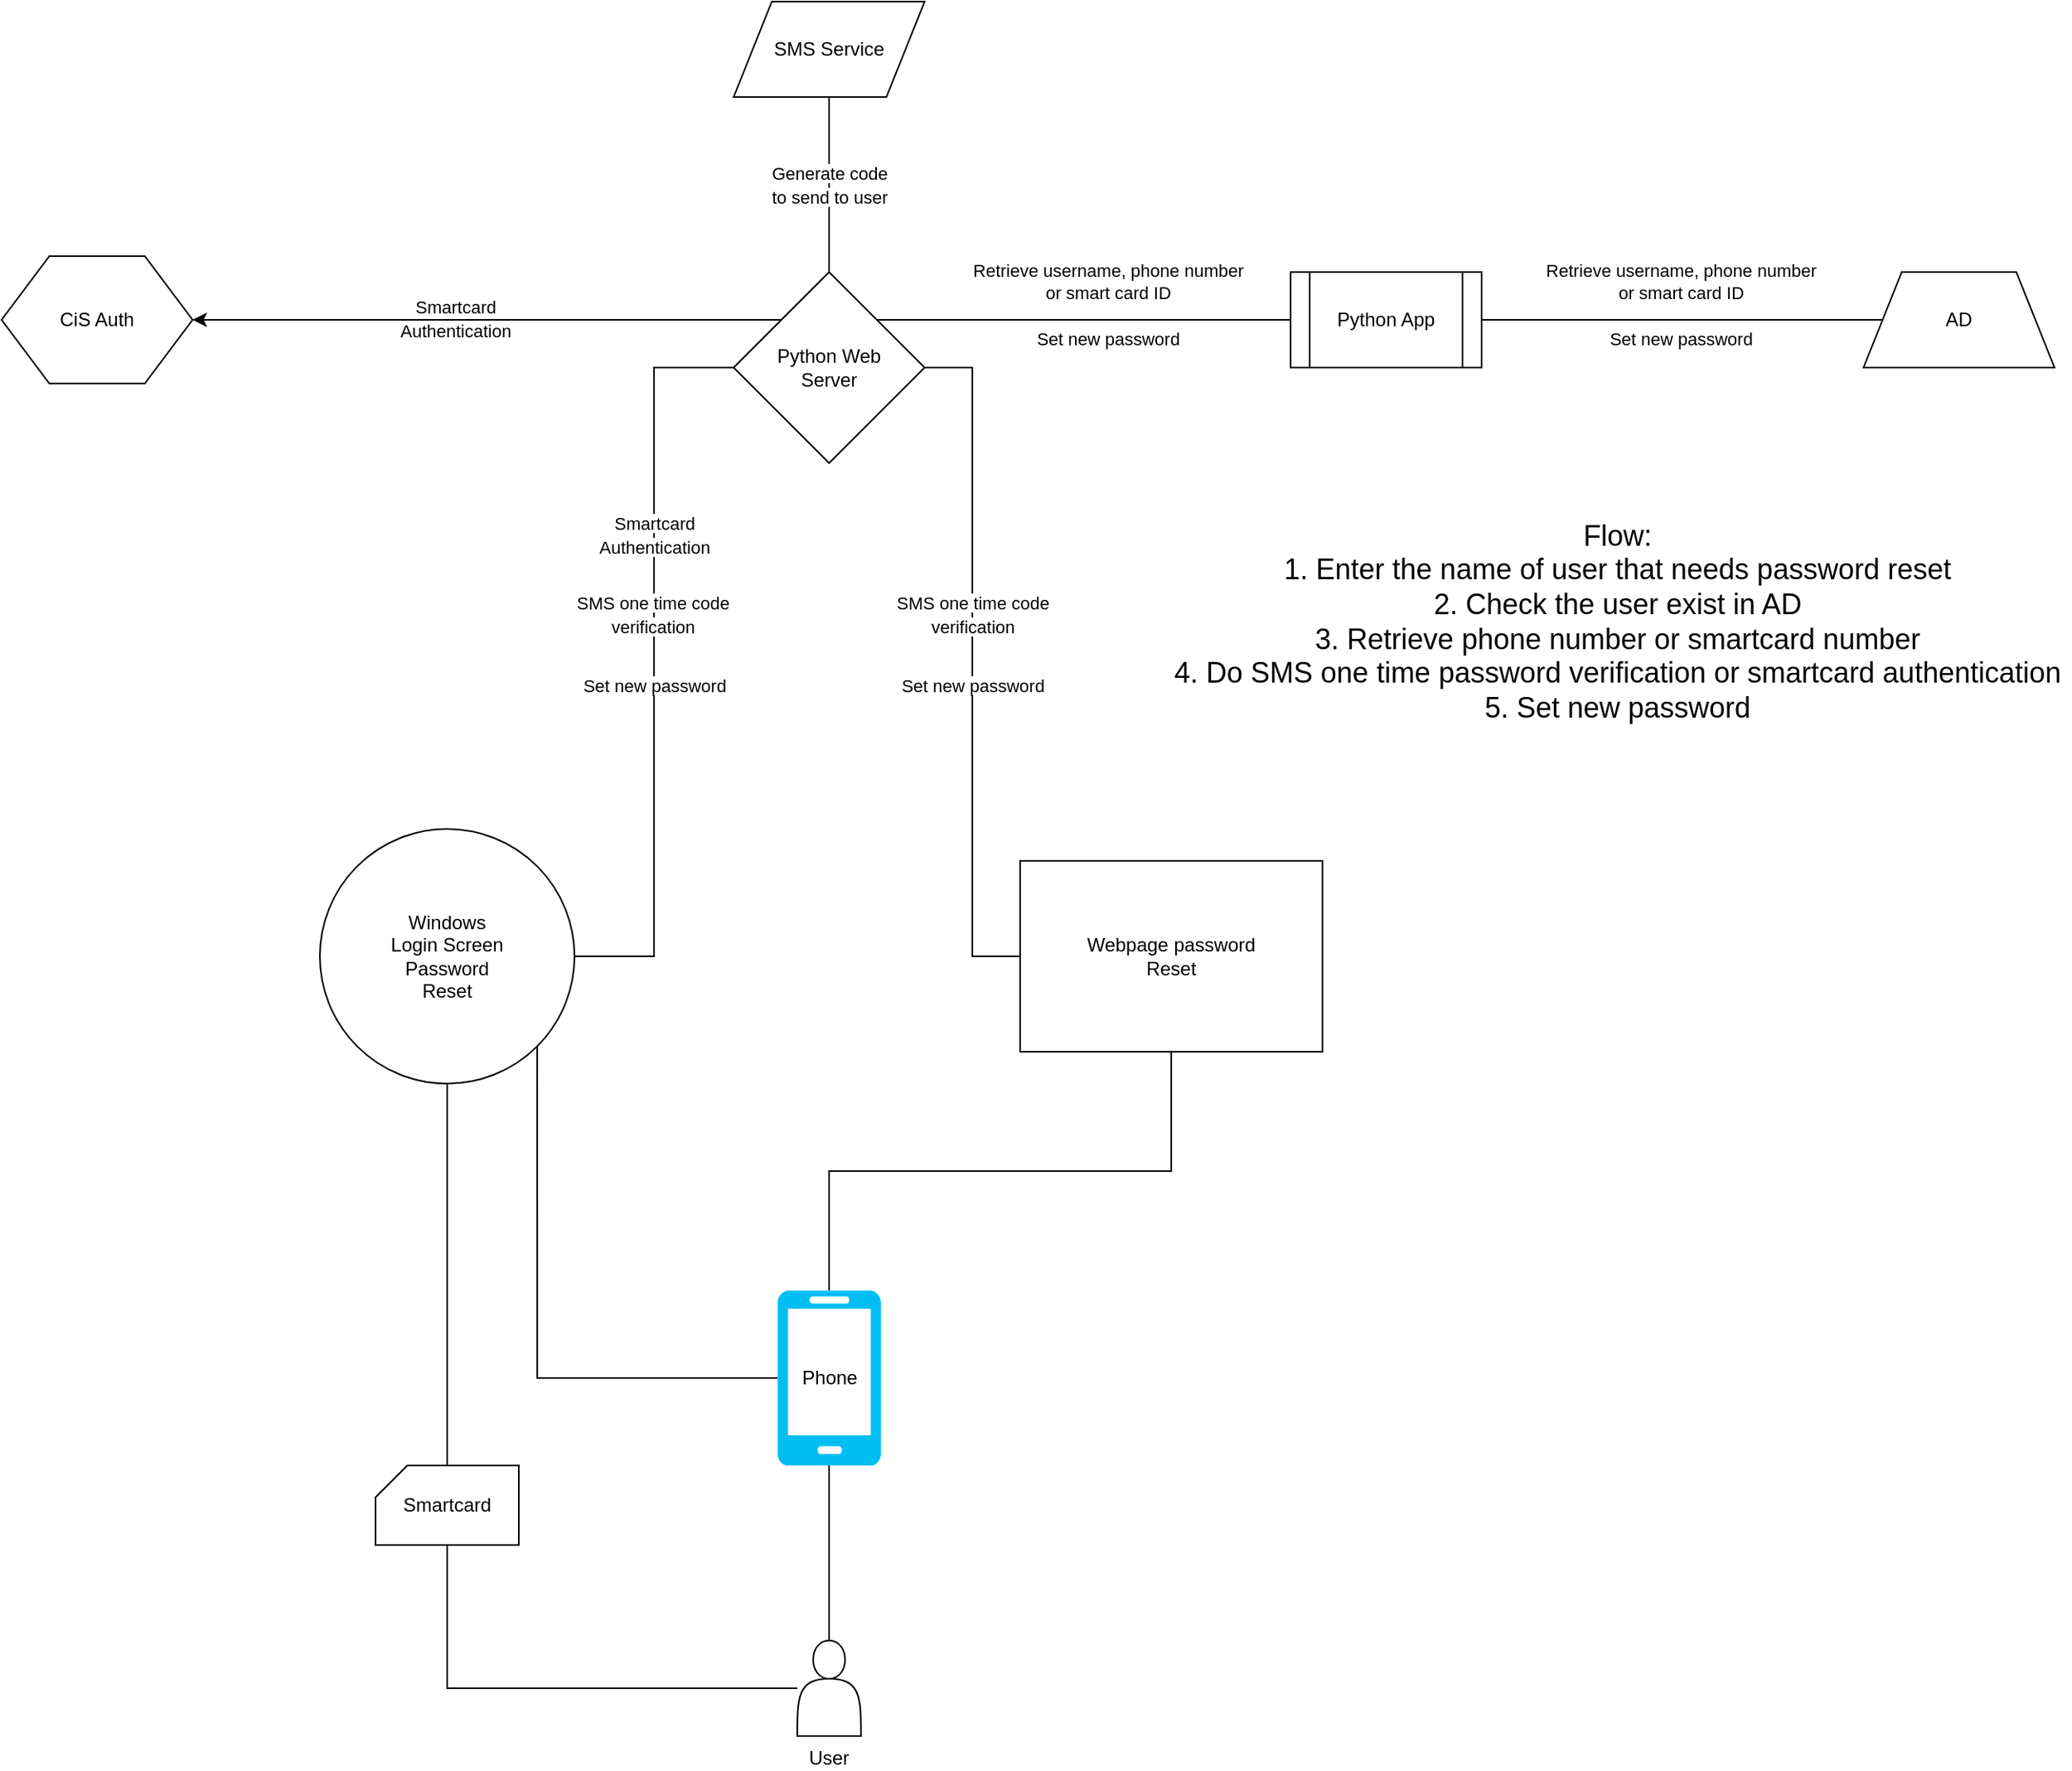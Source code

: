 <mxfile version="13.1.1" type="device"><diagram id="oXU1hqyUfH3UW2J4sK1j" name="Page-1"><mxGraphModel dx="3272" dy="1847" grid="1" gridSize="10" guides="1" tooltips="1" connect="1" arrows="1" fold="1" page="1" pageScale="1" pageWidth="3300" pageHeight="4681" math="0" shadow="0"><root><mxCell id="0"/><mxCell id="1" parent="0"/><mxCell id="G-PewAmRx-ASH6WYsfkp-4" value="" style="edgeStyle=orthogonalEdgeStyle;rounded=0;orthogonalLoop=1;jettySize=auto;html=1;entryX=0;entryY=0.5;entryDx=0;entryDy=0;endArrow=none;endFill=0;" parent="1" source="G-PewAmRx-ASH6WYsfkp-1" target="G-PewAmRx-ASH6WYsfkp-3" edge="1"><mxGeometry x="0.106" relative="1" as="geometry"><mxPoint as="offset"/></mxGeometry></mxCell><mxCell id="G-PewAmRx-ASH6WYsfkp-1" value="Windows&lt;br&gt;Login Screen&lt;br&gt;Password&lt;br&gt;Reset" style="ellipse;whiteSpace=wrap;html=1;aspect=fixed;" parent="1" vertex="1"><mxGeometry x="950" y="550" width="160" height="160" as="geometry"/></mxCell><mxCell id="G-PewAmRx-ASH6WYsfkp-5" value="" style="edgeStyle=orthogonalEdgeStyle;rounded=0;orthogonalLoop=1;jettySize=auto;html=1;entryX=1;entryY=0.5;entryDx=0;entryDy=0;endArrow=none;endFill=0;" parent="1" source="G-PewAmRx-ASH6WYsfkp-2" target="G-PewAmRx-ASH6WYsfkp-3" edge="1"><mxGeometry x="0.116" relative="1" as="geometry"><mxPoint as="offset"/></mxGeometry></mxCell><mxCell id="G-PewAmRx-ASH6WYsfkp-2" value="Webpage password&lt;br&gt;Reset" style="rounded=0;whiteSpace=wrap;html=1;" parent="1" vertex="1"><mxGeometry x="1390" y="570" width="190" height="120" as="geometry"/></mxCell><mxCell id="G-PewAmRx-ASH6WYsfkp-16" style="edgeStyle=orthogonalEdgeStyle;rounded=0;orthogonalLoop=1;jettySize=auto;html=1;exitX=1;exitY=0;exitDx=0;exitDy=0;entryX=0;entryY=0.5;entryDx=0;entryDy=0;endArrow=none;endFill=0;" parent="1" source="G-PewAmRx-ASH6WYsfkp-3" target="G-PewAmRx-ASH6WYsfkp-15" edge="1"><mxGeometry relative="1" as="geometry"/></mxCell><mxCell id="Pu-AK-TtBA_Rk1gYY-IL-1" style="edgeStyle=orthogonalEdgeStyle;rounded=0;orthogonalLoop=1;jettySize=auto;html=1;exitX=0;exitY=0;exitDx=0;exitDy=0;entryX=1;entryY=0.5;entryDx=0;entryDy=0;" parent="1" source="G-PewAmRx-ASH6WYsfkp-3" target="G-PewAmRx-ASH6WYsfkp-11" edge="1"><mxGeometry relative="1" as="geometry"/></mxCell><mxCell id="G-PewAmRx-ASH6WYsfkp-3" value="Python Web&lt;br&gt;Server" style="rhombus;whiteSpace=wrap;html=1;" parent="1" vertex="1"><mxGeometry x="1210" y="200" width="120" height="120" as="geometry"/></mxCell><mxCell id="G-PewAmRx-ASH6WYsfkp-7" value="" style="edgeStyle=orthogonalEdgeStyle;rounded=0;orthogonalLoop=1;jettySize=auto;html=1;entryX=0.5;entryY=0;entryDx=0;entryDy=0;endArrow=none;endFill=0;" parent="1" source="G-PewAmRx-ASH6WYsfkp-6" target="G-PewAmRx-ASH6WYsfkp-3" edge="1"><mxGeometry relative="1" as="geometry"/></mxCell><mxCell id="G-PewAmRx-ASH6WYsfkp-6" value="SMS Service" style="shape=parallelogram;perimeter=parallelogramPerimeter;whiteSpace=wrap;html=1;" parent="1" vertex="1"><mxGeometry x="1210" y="30" width="120" height="60" as="geometry"/></mxCell><mxCell id="G-PewAmRx-ASH6WYsfkp-9" value="AD" style="shape=trapezoid;perimeter=trapezoidPerimeter;whiteSpace=wrap;html=1;" parent="1" vertex="1"><mxGeometry x="1920" y="200" width="120" height="60" as="geometry"/></mxCell><mxCell id="G-PewAmRx-ASH6WYsfkp-11" value="CiS Auth" style="shape=hexagon;perimeter=hexagonPerimeter2;whiteSpace=wrap;html=1;" parent="1" vertex="1"><mxGeometry x="750" y="190" width="120" height="80" as="geometry"/></mxCell><mxCell id="G-PewAmRx-ASH6WYsfkp-17" value="" style="edgeStyle=orthogonalEdgeStyle;rounded=0;orthogonalLoop=1;jettySize=auto;html=1;exitX=1;exitY=0.5;exitDx=0;exitDy=0;entryX=0;entryY=0.5;entryDx=0;entryDy=0;endArrow=none;endFill=0;" parent="1" source="G-PewAmRx-ASH6WYsfkp-15" target="G-PewAmRx-ASH6WYsfkp-9" edge="1"><mxGeometry relative="1" as="geometry"/></mxCell><mxCell id="G-PewAmRx-ASH6WYsfkp-15" value="Python App" style="shape=process;whiteSpace=wrap;html=1;backgroundOutline=1;" parent="1" vertex="1"><mxGeometry x="1560" y="200" width="120" height="60" as="geometry"/></mxCell><mxCell id="G-PewAmRx-ASH6WYsfkp-22" style="edgeStyle=orthogonalEdgeStyle;rounded=0;orthogonalLoop=1;jettySize=auto;html=1;entryX=0.5;entryY=1;entryDx=0;entryDy=0;entryPerimeter=0;endArrow=none;endFill=0;" parent="1" source="G-PewAmRx-ASH6WYsfkp-19" target="G-PewAmRx-ASH6WYsfkp-21" edge="1"><mxGeometry relative="1" as="geometry"/></mxCell><mxCell id="G-PewAmRx-ASH6WYsfkp-26" style="edgeStyle=orthogonalEdgeStyle;rounded=0;orthogonalLoop=1;jettySize=auto;html=1;entryX=0.5;entryY=1;entryDx=0;entryDy=0;entryPerimeter=0;endArrow=none;endFill=0;" parent="1" source="G-PewAmRx-ASH6WYsfkp-19" target="G-PewAmRx-ASH6WYsfkp-25" edge="1"><mxGeometry relative="1" as="geometry"/></mxCell><mxCell id="G-PewAmRx-ASH6WYsfkp-19" value="User" style="shape=actor;whiteSpace=wrap;html=1;labelPosition=center;verticalLabelPosition=bottom;align=center;verticalAlign=top;" parent="1" vertex="1"><mxGeometry x="1250" y="1060" width="40" height="60" as="geometry"/></mxCell><mxCell id="G-PewAmRx-ASH6WYsfkp-23" style="edgeStyle=orthogonalEdgeStyle;rounded=0;orthogonalLoop=1;jettySize=auto;html=1;entryX=0.5;entryY=1;entryDx=0;entryDy=0;endArrow=none;endFill=0;" parent="1" source="G-PewAmRx-ASH6WYsfkp-21" target="G-PewAmRx-ASH6WYsfkp-1" edge="1"><mxGeometry relative="1" as="geometry"/></mxCell><mxCell id="G-PewAmRx-ASH6WYsfkp-21" value="Smartcard" style="verticalLabelPosition=middle;verticalAlign=middle;html=1;shape=card;whiteSpace=wrap;size=20;arcSize=12;labelPosition=center;align=center;" parent="1" vertex="1"><mxGeometry x="985" y="950" width="90" height="50" as="geometry"/></mxCell><mxCell id="G-PewAmRx-ASH6WYsfkp-27" style="edgeStyle=orthogonalEdgeStyle;rounded=0;orthogonalLoop=1;jettySize=auto;html=1;exitX=0.5;exitY=0;exitDx=0;exitDy=0;exitPerimeter=0;entryX=0.5;entryY=1;entryDx=0;entryDy=0;endArrow=none;endFill=0;" parent="1" source="G-PewAmRx-ASH6WYsfkp-25" target="G-PewAmRx-ASH6WYsfkp-2" edge="1"><mxGeometry relative="1" as="geometry"/></mxCell><mxCell id="G-PewAmRx-ASH6WYsfkp-28" style="edgeStyle=orthogonalEdgeStyle;rounded=0;orthogonalLoop=1;jettySize=auto;html=1;entryX=1;entryY=1;entryDx=0;entryDy=0;endArrow=none;endFill=0;" parent="1" source="G-PewAmRx-ASH6WYsfkp-25" target="G-PewAmRx-ASH6WYsfkp-1" edge="1"><mxGeometry relative="1" as="geometry"/></mxCell><mxCell id="G-PewAmRx-ASH6WYsfkp-25" value="Phone" style="verticalLabelPosition=middle;html=1;verticalAlign=middle;align=center;strokeColor=none;fillColor=#00BEF2;shape=mxgraph.azure.mobile;pointerEvents=1;labelPosition=center;" parent="1" vertex="1"><mxGeometry x="1237.5" y="840" width="65" height="110" as="geometry"/></mxCell><mxCell id="G-PewAmRx-ASH6WYsfkp-31" value="&lt;font style=&quot;font-size: 18px&quot;&gt;Flow:&lt;br&gt;1. Enter the name of user that needs password reset&lt;br&gt;2. Check the user exist in AD&lt;br&gt;3. Retrieve phone number or smartcard number&lt;br&gt;4. Do SMS one time password verification or smartcard authentication&lt;br&gt;5. Set new password&lt;/font&gt;" style="text;html=1;align=center;verticalAlign=middle;resizable=0;points=[];autosize=1;" parent="1" vertex="1"><mxGeometry x="1480" y="370" width="570" height="100" as="geometry"/></mxCell><mxCell id="syz9rBlVHISzBI9Y0l-L-3" value="&lt;span style=&quot;font-size: 11px ; background-color: rgb(255 , 255 , 255)&quot;&gt;Retrieve username, phone number&lt;/span&gt;&lt;br style=&quot;font-size: 11px&quot;&gt;&lt;span style=&quot;font-size: 11px ; background-color: rgb(255 , 255 , 255)&quot;&gt;or smart card ID&lt;/span&gt;&lt;br style=&quot;font-size: 11px&quot;&gt;&lt;br style=&quot;font-size: 11px&quot;&gt;&lt;span style=&quot;font-size: 11px ; background-color: rgb(255 , 255 , 255)&quot;&gt;Set new password&lt;/span&gt;" style="text;html=1;align=center;verticalAlign=middle;resizable=0;points=[];autosize=1;" parent="1" vertex="1"><mxGeometry x="1350" y="190" width="190" height="60" as="geometry"/></mxCell><mxCell id="syz9rBlVHISzBI9Y0l-L-4" value="&lt;span style=&quot;font-size: 11px ; background-color: rgb(255 , 255 , 255)&quot;&gt;Retrieve username, phone number&lt;/span&gt;&lt;br style=&quot;font-size: 11px&quot;&gt;&lt;span style=&quot;font-size: 11px ; background-color: rgb(255 , 255 , 255)&quot;&gt;or smart card ID&lt;/span&gt;&lt;br style=&quot;font-size: 11px&quot;&gt;&lt;br style=&quot;font-size: 11px&quot;&gt;&lt;span style=&quot;font-size: 11px ; background-color: rgb(255 , 255 , 255)&quot;&gt;Set new password&lt;/span&gt;" style="text;html=1;align=center;verticalAlign=middle;resizable=0;points=[];autosize=1;" parent="1" vertex="1"><mxGeometry x="1710" y="190" width="190" height="60" as="geometry"/></mxCell><mxCell id="syz9rBlVHISzBI9Y0l-L-5" value="&lt;span style=&quot;font-size: 11px ; background-color: rgb(255 , 255 , 255)&quot;&gt;Generate code&lt;/span&gt;&lt;br style=&quot;font-size: 11px&quot;&gt;&lt;span style=&quot;font-size: 11px ; background-color: rgb(255 , 255 , 255)&quot;&gt;to send to user&lt;/span&gt;" style="text;html=1;align=center;verticalAlign=middle;resizable=0;points=[];autosize=1;" parent="1" vertex="1"><mxGeometry x="1225" y="130" width="90" height="30" as="geometry"/></mxCell><mxCell id="syz9rBlVHISzBI9Y0l-L-6" value="&lt;span style=&quot;font-size: 11px ; background-color: rgb(255 , 255 , 255)&quot;&gt;Smartcard&lt;/span&gt;&lt;br style=&quot;font-size: 11px&quot;&gt;&lt;span style=&quot;font-size: 11px ; background-color: rgb(255 , 255 , 255)&quot;&gt;Authentication&lt;/span&gt;" style="text;html=1;align=center;verticalAlign=middle;resizable=0;points=[];autosize=1;" parent="1" vertex="1"><mxGeometry x="990" y="214" width="90" height="30" as="geometry"/></mxCell><mxCell id="syz9rBlVHISzBI9Y0l-L-7" value="&lt;span style=&quot;font-size: 11px ; background-color: rgb(255 , 255 , 255)&quot;&gt;Smartcard&lt;/span&gt;&lt;br style=&quot;font-size: 11px&quot;&gt;&lt;span style=&quot;font-size: 11px ; background-color: rgb(255 , 255 , 255)&quot;&gt;Authentication&lt;/span&gt;" style="text;html=1;align=center;verticalAlign=middle;resizable=0;points=[];autosize=1;" parent="1" vertex="1"><mxGeometry x="1115" y="350" width="90" height="30" as="geometry"/></mxCell><mxCell id="syz9rBlVHISzBI9Y0l-L-10" value="&lt;span style=&quot;font-size: 11px ; background-color: rgb(255 , 255 , 255)&quot;&gt;SMS one time code&lt;/span&gt;&lt;br style=&quot;font-size: 11px&quot;&gt;&lt;span style=&quot;font-size: 11px ; background-color: rgb(255 , 255 , 255)&quot;&gt;verification&lt;/span&gt;" style="text;html=1;align=center;verticalAlign=middle;resizable=0;points=[];autosize=1;" parent="1" vertex="1"><mxGeometry x="1104" y="400" width="110" height="30" as="geometry"/></mxCell><mxCell id="syz9rBlVHISzBI9Y0l-L-11" value="&lt;span style=&quot;font-size: 11px ; background-color: rgb(255 , 255 , 255)&quot;&gt;Set new password&lt;/span&gt;" style="text;html=1;align=center;verticalAlign=middle;resizable=0;points=[];autosize=1;" parent="1" vertex="1"><mxGeometry x="1105" y="450" width="110" height="20" as="geometry"/></mxCell><mxCell id="syz9rBlVHISzBI9Y0l-L-12" value="&lt;span style=&quot;font-size: 11px ; background-color: rgb(255 , 255 , 255)&quot;&gt;SMS one time code&lt;/span&gt;&lt;br style=&quot;font-size: 11px&quot;&gt;&lt;span style=&quot;font-size: 11px ; background-color: rgb(255 , 255 , 255)&quot;&gt;verification&lt;/span&gt;" style="text;html=1;align=center;verticalAlign=middle;resizable=0;points=[];autosize=1;" parent="1" vertex="1"><mxGeometry x="1304.5" y="400" width="110" height="30" as="geometry"/></mxCell><mxCell id="syz9rBlVHISzBI9Y0l-L-13" value="&lt;span style=&quot;font-size: 11px ; background-color: rgb(255 , 255 , 255)&quot;&gt;Set new password&lt;/span&gt;" style="text;html=1;align=center;verticalAlign=middle;resizable=0;points=[];autosize=1;" parent="1" vertex="1"><mxGeometry x="1304.5" y="450" width="110" height="20" as="geometry"/></mxCell></root></mxGraphModel></diagram></mxfile>